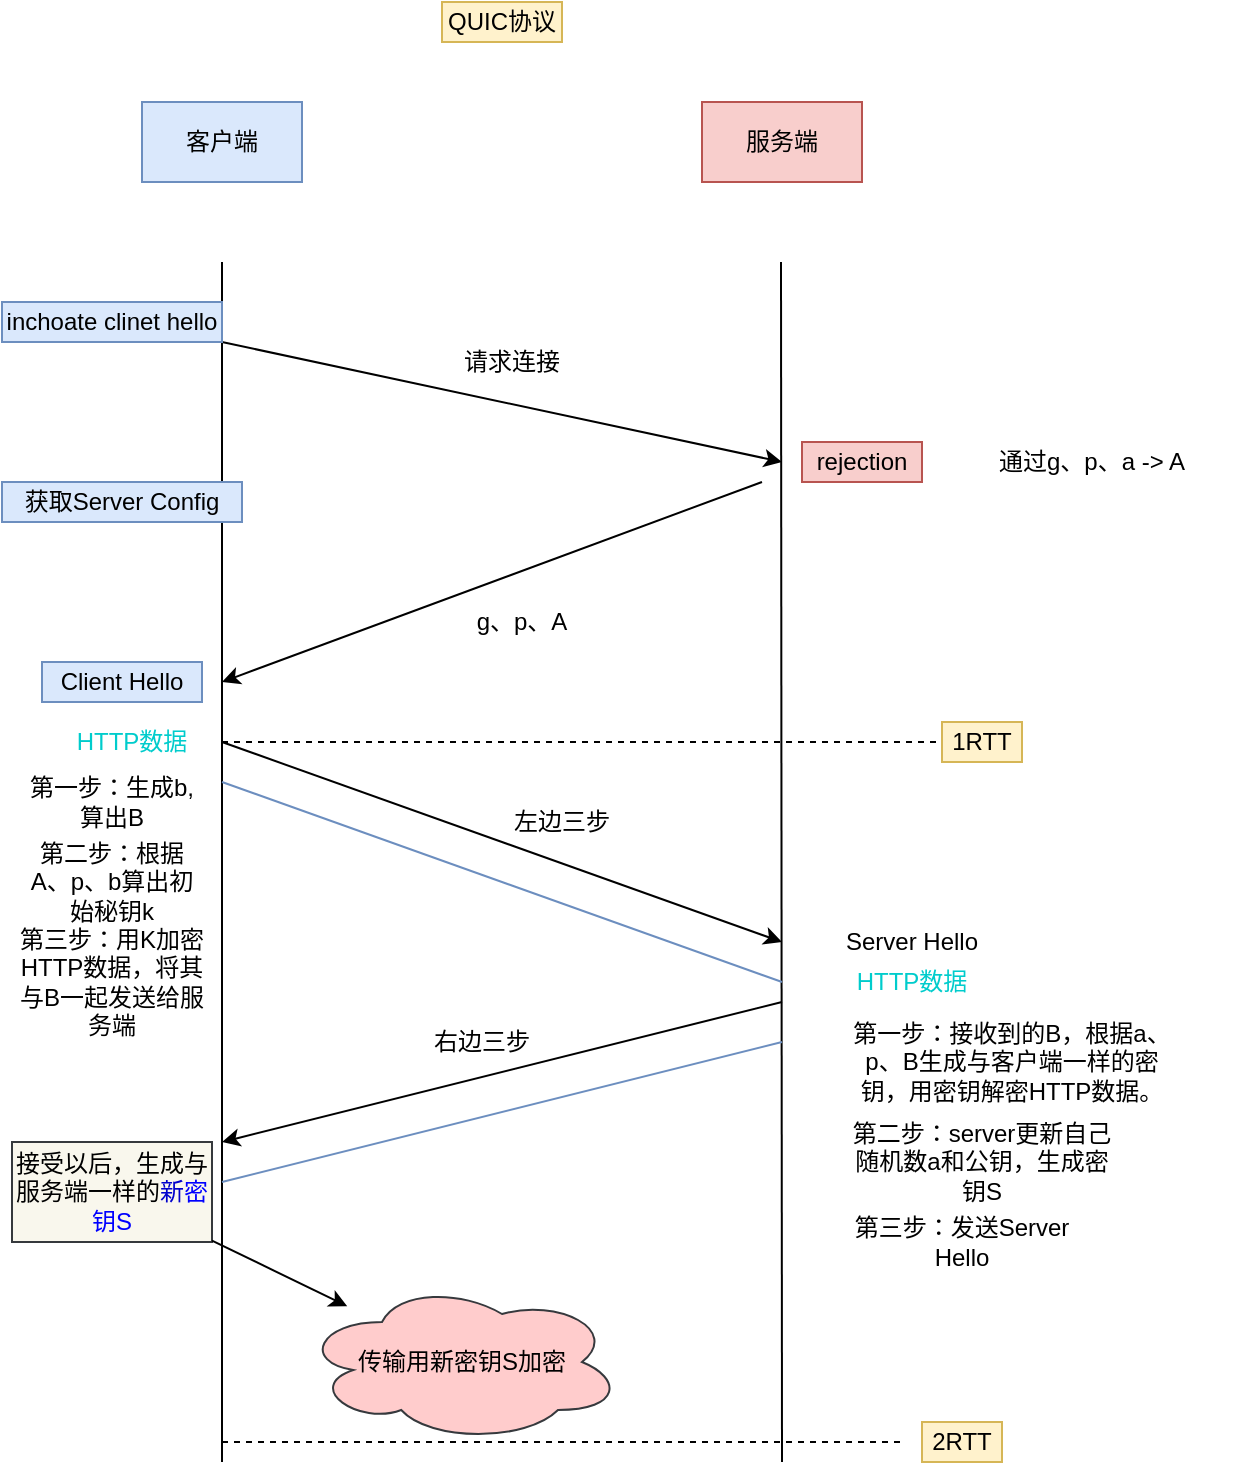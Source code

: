 <mxfile version="13.7.9" type="device"><diagram id="PfDsqcgnAS7jtK9_l-kc" name="Page-1"><mxGraphModel dx="717" dy="762" grid="1" gridSize="10" guides="1" tooltips="1" connect="1" arrows="1" fold="1" page="1" pageScale="1" pageWidth="827" pageHeight="1169" math="0" shadow="0"><root><mxCell id="0"/><mxCell id="1" parent="0"/><mxCell id="zeyClUD9kD_4qyU6PTg0-2" value="客户端" style="rounded=0;whiteSpace=wrap;html=1;fillColor=#dae8fc;strokeColor=#6c8ebf;" parent="1" vertex="1"><mxGeometry x="80" y="80" width="80" height="40" as="geometry"/></mxCell><mxCell id="zeyClUD9kD_4qyU6PTg0-3" value="服务端" style="rounded=0;whiteSpace=wrap;html=1;fillColor=#f8cecc;strokeColor=#b85450;" parent="1" vertex="1"><mxGeometry x="360" y="80" width="80" height="40" as="geometry"/></mxCell><mxCell id="zeyClUD9kD_4qyU6PTg0-4" value="" style="endArrow=none;html=1;" parent="1" edge="1"><mxGeometry width="50" height="50" relative="1" as="geometry"><mxPoint x="120" y="760" as="sourcePoint"/><mxPoint x="120" y="160" as="targetPoint"/></mxGeometry></mxCell><mxCell id="zeyClUD9kD_4qyU6PTg0-5" value="" style="endArrow=none;html=1;" parent="1" edge="1"><mxGeometry width="50" height="50" relative="1" as="geometry"><mxPoint x="400" y="760" as="sourcePoint"/><mxPoint x="399.5" y="160" as="targetPoint"/></mxGeometry></mxCell><mxCell id="zeyClUD9kD_4qyU6PTg0-6" value="QUIC协议" style="text;html=1;strokeColor=#d6b656;fillColor=#fff2cc;align=center;verticalAlign=middle;whiteSpace=wrap;rounded=0;" parent="1" vertex="1"><mxGeometry x="230" y="30" width="60" height="20" as="geometry"/></mxCell><mxCell id="zeyClUD9kD_4qyU6PTg0-7" value="" style="endArrow=classic;html=1;" parent="1" edge="1"><mxGeometry width="50" height="50" relative="1" as="geometry"><mxPoint x="120" y="200" as="sourcePoint"/><mxPoint x="400" y="260" as="targetPoint"/></mxGeometry></mxCell><mxCell id="zeyClUD9kD_4qyU6PTg0-8" value="inchoate clinet hello" style="text;html=1;strokeColor=#6c8ebf;fillColor=#dae8fc;align=center;verticalAlign=middle;whiteSpace=wrap;rounded=0;" parent="1" vertex="1"><mxGeometry x="10" y="180" width="110" height="20" as="geometry"/></mxCell><mxCell id="zeyClUD9kD_4qyU6PTg0-9" value="rejection" style="text;html=1;strokeColor=#b85450;fillColor=#f8cecc;align=center;verticalAlign=middle;whiteSpace=wrap;rounded=0;" parent="1" vertex="1"><mxGeometry x="410" y="250" width="60" height="20" as="geometry"/></mxCell><mxCell id="zeyClUD9kD_4qyU6PTg0-10" value="" style="endArrow=classic;html=1;" parent="1" edge="1"><mxGeometry width="50" height="50" relative="1" as="geometry"><mxPoint x="390" y="270" as="sourcePoint"/><mxPoint x="120" y="370" as="targetPoint"/></mxGeometry></mxCell><mxCell id="zeyClUD9kD_4qyU6PTg0-11" value="获取Server Config" style="text;html=1;strokeColor=#6c8ebf;fillColor=#dae8fc;align=center;verticalAlign=middle;whiteSpace=wrap;rounded=0;" parent="1" vertex="1"><mxGeometry x="10" y="270" width="120" height="20" as="geometry"/></mxCell><mxCell id="zeyClUD9kD_4qyU6PTg0-12" value="Client Hello" style="text;html=1;strokeColor=#6c8ebf;fillColor=#dae8fc;align=center;verticalAlign=middle;whiteSpace=wrap;rounded=0;" parent="1" vertex="1"><mxGeometry x="30" y="360" width="80" height="20" as="geometry"/></mxCell><mxCell id="zeyClUD9kD_4qyU6PTg0-15" value="" style="endArrow=none;dashed=1;html=1;" parent="1" edge="1"><mxGeometry width="50" height="50" relative="1" as="geometry"><mxPoint x="120" y="400" as="sourcePoint"/><mxPoint x="480" y="400" as="targetPoint"/></mxGeometry></mxCell><mxCell id="zeyClUD9kD_4qyU6PTg0-16" value="1RTT" style="text;html=1;strokeColor=#d6b656;fillColor=#fff2cc;align=center;verticalAlign=middle;whiteSpace=wrap;rounded=0;" parent="1" vertex="1"><mxGeometry x="480" y="390" width="40" height="20" as="geometry"/></mxCell><mxCell id="zeyClUD9kD_4qyU6PTg0-17" value="请求连接" style="text;html=1;strokeColor=none;fillColor=none;align=center;verticalAlign=middle;whiteSpace=wrap;rounded=0;" parent="1" vertex="1"><mxGeometry x="230" y="200" width="70" height="20" as="geometry"/></mxCell><mxCell id="zeyClUD9kD_4qyU6PTg0-18" value="g、p、A" style="text;html=1;strokeColor=none;fillColor=none;align=center;verticalAlign=middle;whiteSpace=wrap;rounded=0;" parent="1" vertex="1"><mxGeometry x="230" y="330" width="80" height="20" as="geometry"/></mxCell><mxCell id="zeyClUD9kD_4qyU6PTg0-19" value="通过g、p、a -&amp;gt; A" style="text;html=1;strokeColor=none;fillColor=none;align=center;verticalAlign=middle;whiteSpace=wrap;rounded=0;" parent="1" vertex="1"><mxGeometry x="480" y="250" width="150" height="20" as="geometry"/></mxCell><mxCell id="zeyClUD9kD_4qyU6PTg0-20" value="" style="endArrow=classic;html=1;" parent="1" edge="1"><mxGeometry width="50" height="50" relative="1" as="geometry"><mxPoint x="120" y="400" as="sourcePoint"/><mxPoint x="400" y="500" as="targetPoint"/></mxGeometry></mxCell><mxCell id="zeyClUD9kD_4qyU6PTg0-21" value="" style="endArrow=none;html=1;gradientColor=#7ea6e0;fillColor=#dae8fc;strokeColor=#6c8ebf;" parent="1" edge="1"><mxGeometry width="50" height="50" relative="1" as="geometry"><mxPoint x="120" y="420" as="sourcePoint"/><mxPoint x="400" y="520" as="targetPoint"/></mxGeometry></mxCell><mxCell id="zeyClUD9kD_4qyU6PTg0-22" value="" style="endArrow=classic;html=1;" parent="1" edge="1"><mxGeometry width="50" height="50" relative="1" as="geometry"><mxPoint x="400" y="530" as="sourcePoint"/><mxPoint x="120" y="600" as="targetPoint"/></mxGeometry></mxCell><mxCell id="zeyClUD9kD_4qyU6PTg0-23" value="" style="endArrow=none;html=1;gradientColor=#7ea6e0;fillColor=#dae8fc;strokeColor=#6c8ebf;" parent="1" edge="1"><mxGeometry width="50" height="50" relative="1" as="geometry"><mxPoint x="120" y="620" as="sourcePoint"/><mxPoint x="400" y="550" as="targetPoint"/></mxGeometry></mxCell><mxCell id="zeyClUD9kD_4qyU6PTg0-24" value="Server Hello" style="text;html=1;strokeColor=none;fillColor=none;align=center;verticalAlign=middle;whiteSpace=wrap;rounded=0;" parent="1" vertex="1"><mxGeometry x="410" y="490" width="110" height="20" as="geometry"/></mxCell><mxCell id="zeyClUD9kD_4qyU6PTg0-25" value="HTTP数据" style="text;html=1;strokeColor=none;fillColor=none;align=center;verticalAlign=middle;whiteSpace=wrap;rounded=0;fontColor=#00CCCC;" parent="1" vertex="1"><mxGeometry x="40" y="390" width="70" height="20" as="geometry"/></mxCell><mxCell id="zeyClUD9kD_4qyU6PTg0-26" value="HTTP数据" style="text;html=1;strokeColor=none;fillColor=none;align=center;verticalAlign=middle;whiteSpace=wrap;rounded=0;fontColor=#00CCCC;" parent="1" vertex="1"><mxGeometry x="430" y="510" width="70" height="20" as="geometry"/></mxCell><mxCell id="zeyClUD9kD_4qyU6PTg0-28" value="" style="endArrow=none;dashed=1;html=1;fontColor=#00CCCC;" parent="1" edge="1"><mxGeometry width="50" height="50" relative="1" as="geometry"><mxPoint x="120" y="750" as="sourcePoint"/><mxPoint x="460" y="750" as="targetPoint"/></mxGeometry></mxCell><mxCell id="zeyClUD9kD_4qyU6PTg0-29" value="2RTT" style="text;html=1;strokeColor=#d6b656;fillColor=#fff2cc;align=center;verticalAlign=middle;whiteSpace=wrap;rounded=0;" parent="1" vertex="1"><mxGeometry x="470" y="740" width="40" height="20" as="geometry"/></mxCell><mxCell id="zeyClUD9kD_4qyU6PTg0-37" value="第一步：生成b,算出B" style="text;html=1;strokeColor=none;fillColor=none;align=center;verticalAlign=middle;whiteSpace=wrap;rounded=0;" parent="1" vertex="1"><mxGeometry x="20" y="420" width="90" height="20" as="geometry"/></mxCell><mxCell id="zeyClUD9kD_4qyU6PTg0-38" value="第二步：根据A、p、b算出初始秘钥k" style="text;html=1;strokeColor=none;fillColor=none;align=center;verticalAlign=middle;whiteSpace=wrap;rounded=0;" parent="1" vertex="1"><mxGeometry x="20" y="460" width="90" height="20" as="geometry"/></mxCell><mxCell id="zeyClUD9kD_4qyU6PTg0-43" value="第三步：用K加密HTTP数据，将其与B一起发送给服务端" style="text;html=1;strokeColor=none;fillColor=none;align=center;verticalAlign=middle;whiteSpace=wrap;rounded=0;fontColor=#000000;" parent="1" vertex="1"><mxGeometry x="15" y="510" width="100" height="20" as="geometry"/></mxCell><mxCell id="zeyClUD9kD_4qyU6PTg0-44" value="第一步：接收到的B，根据a、p、B生成与客户端一样的密钥，用密钥解密HTTP数据。" style="text;html=1;strokeColor=none;fillColor=none;align=center;verticalAlign=middle;whiteSpace=wrap;rounded=0;fontColor=#000000;" parent="1" vertex="1"><mxGeometry x="430" y="550" width="170" height="20" as="geometry"/></mxCell><mxCell id="zeyClUD9kD_4qyU6PTg0-46" value="第二步：server更新自己随机数a和公钥，生成密钥S" style="text;html=1;strokeColor=none;fillColor=none;align=center;verticalAlign=middle;whiteSpace=wrap;rounded=0;fontColor=#000000;" parent="1" vertex="1"><mxGeometry x="430" y="600" width="140" height="20" as="geometry"/></mxCell><mxCell id="zeyClUD9kD_4qyU6PTg0-48" value="左边三步" style="text;html=1;strokeColor=none;fillColor=none;align=center;verticalAlign=middle;whiteSpace=wrap;rounded=0;fontColor=#000000;" parent="1" vertex="1"><mxGeometry x="250" y="430" width="80" height="20" as="geometry"/></mxCell><mxCell id="zeyClUD9kD_4qyU6PTg0-49" value="右边三步" style="text;html=1;strokeColor=none;fillColor=none;align=center;verticalAlign=middle;whiteSpace=wrap;rounded=0;fontColor=#000000;" parent="1" vertex="1"><mxGeometry x="210" y="540" width="80" height="20" as="geometry"/></mxCell><mxCell id="zeyClUD9kD_4qyU6PTg0-50" value="第三步：发送Server Hello" style="text;html=1;strokeColor=none;fillColor=none;align=center;verticalAlign=middle;whiteSpace=wrap;rounded=0;fontColor=#000000;" parent="1" vertex="1"><mxGeometry x="420" y="640" width="140" height="20" as="geometry"/></mxCell><mxCell id="zeyClUD9kD_4qyU6PTg0-51" value="接受以后，生成与服务端一样的&lt;font color=&quot;#0000cc&quot;&gt;新&lt;/font&gt;&lt;font color=&quot;#0000ff&quot;&gt;密钥S&lt;/font&gt;" style="rounded=0;whiteSpace=wrap;html=1;fillColor=#f9f7ed;strokeColor=#36393d;" parent="1" vertex="1"><mxGeometry x="15" y="600" width="100" height="50" as="geometry"/></mxCell><mxCell id="zeyClUD9kD_4qyU6PTg0-52" value="传输用新密钥S加密" style="ellipse;shape=cloud;whiteSpace=wrap;html=1;fillColor=#ffcccc;strokeColor=#36393d;" parent="1" vertex="1"><mxGeometry x="160" y="670" width="160" height="80" as="geometry"/></mxCell><mxCell id="zeyClUD9kD_4qyU6PTg0-53" value="" style="endArrow=classic;html=1;fontColor=#000000;" parent="1" source="zeyClUD9kD_4qyU6PTg0-51" target="zeyClUD9kD_4qyU6PTg0-52" edge="1"><mxGeometry width="50" height="50" relative="1" as="geometry"><mxPoint x="95" y="710" as="sourcePoint"/><mxPoint x="145" y="660" as="targetPoint"/></mxGeometry></mxCell></root></mxGraphModel></diagram></mxfile>